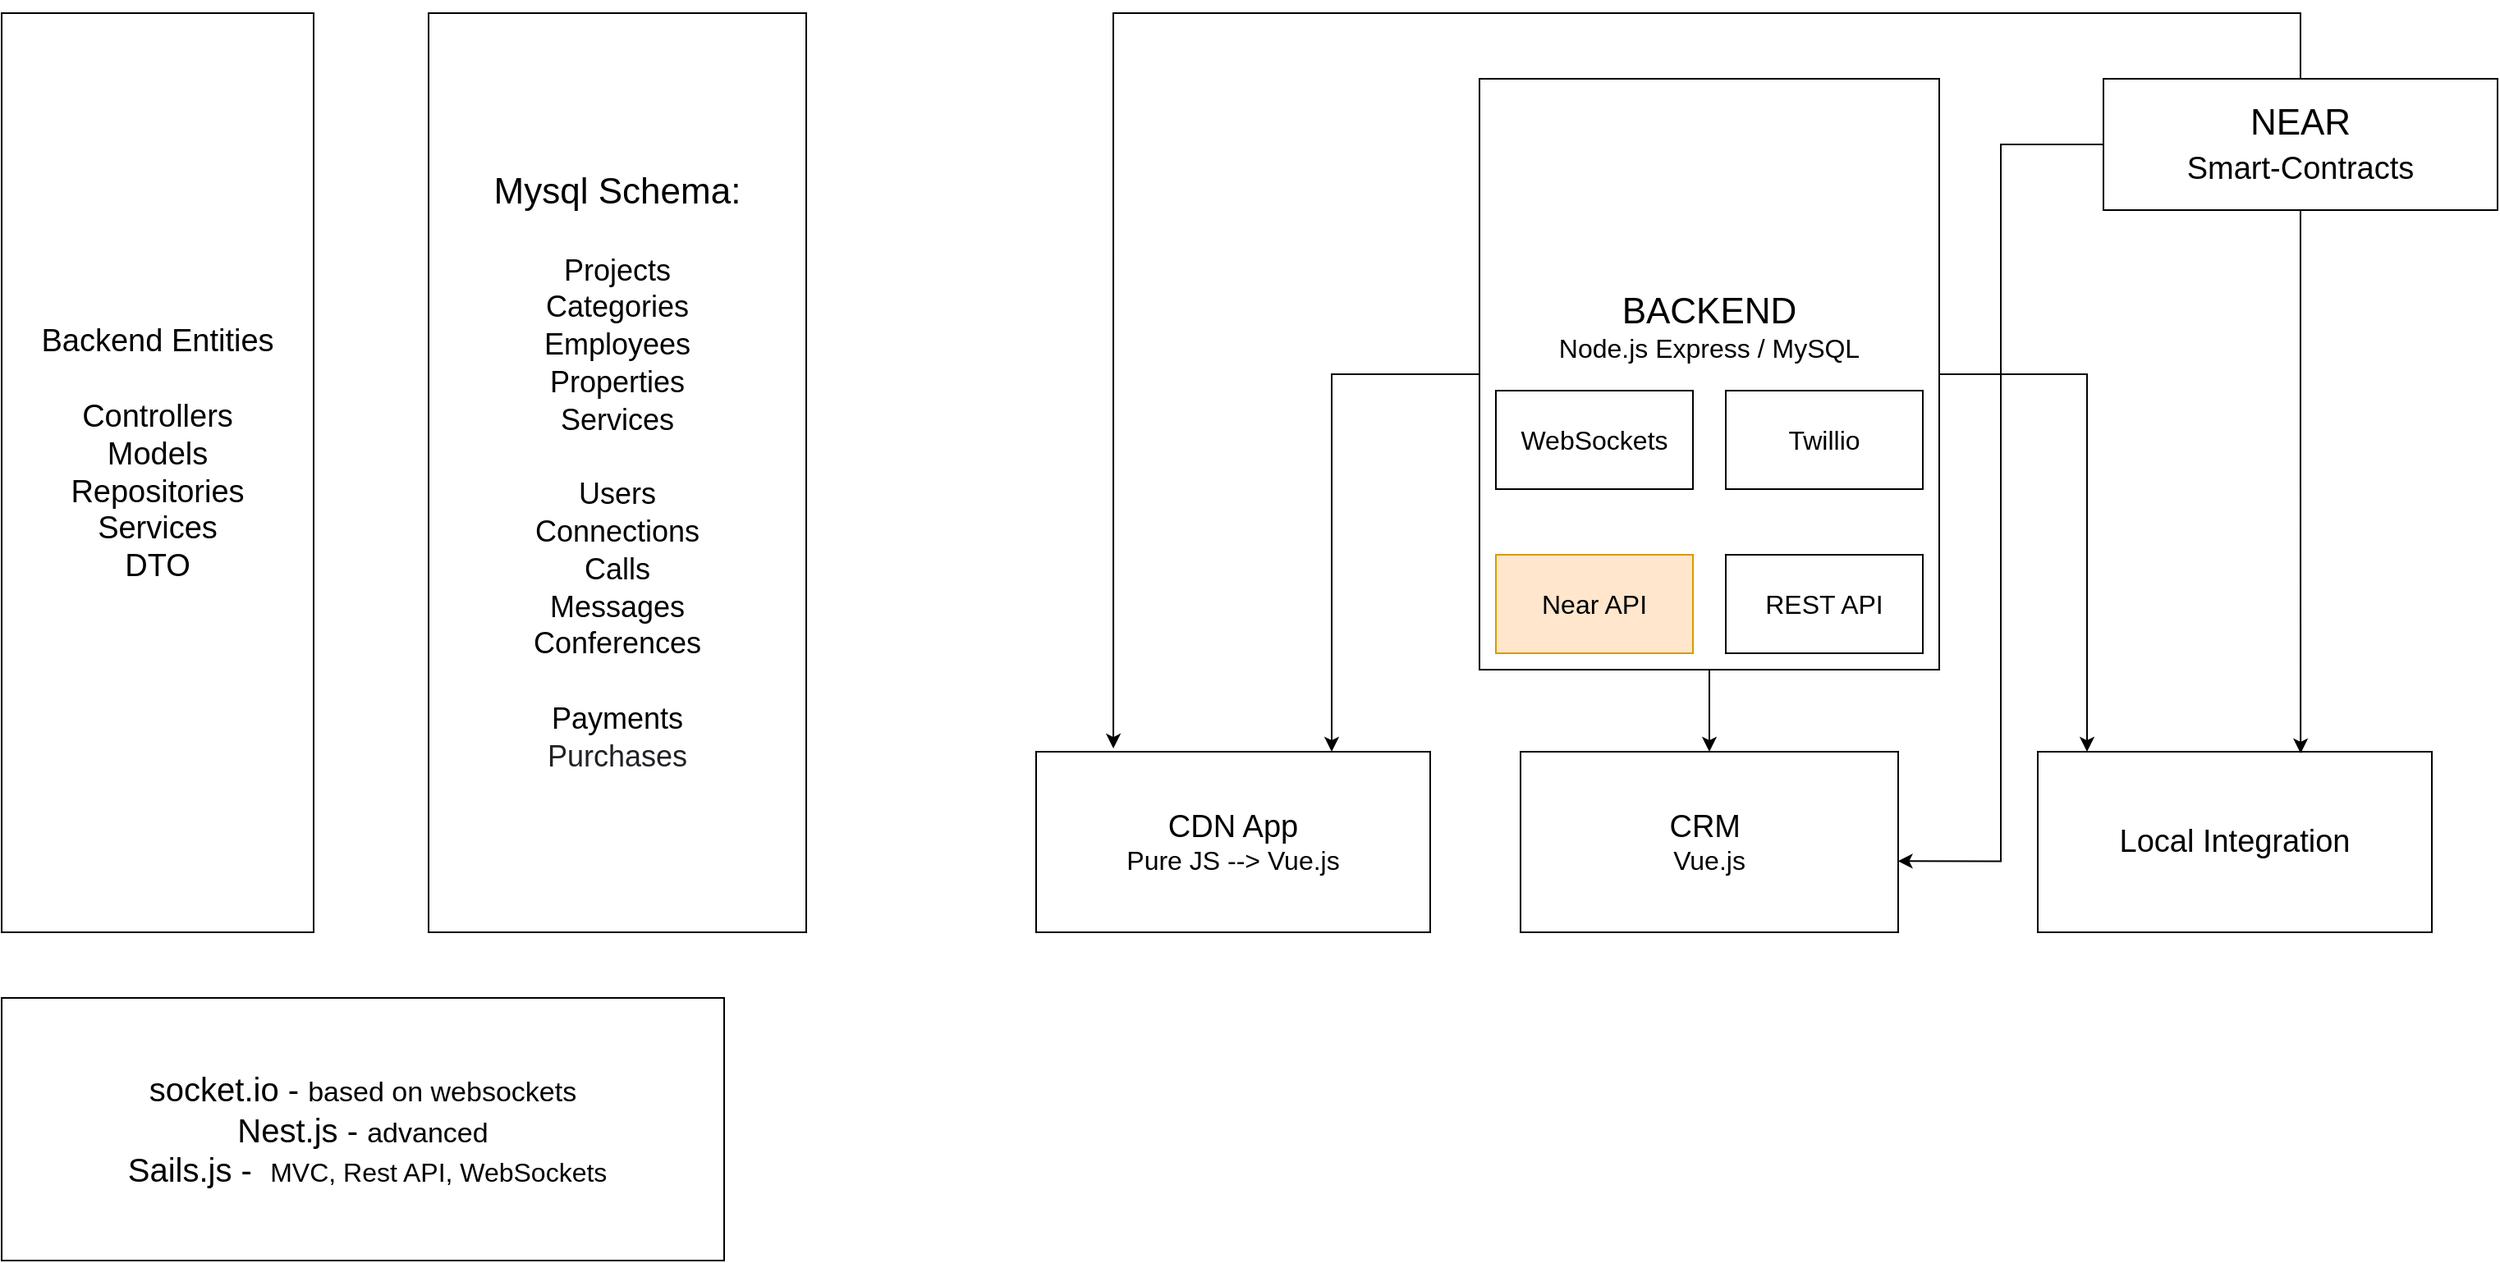 <mxfile version="20.5.3" type="github">
  <diagram id="Tez5qsD9d1kk88AbKUiM" name="Страница 1">
    <mxGraphModel dx="1940" dy="760" grid="1" gridSize="10" guides="1" tooltips="1" connect="1" arrows="1" fold="1" page="1" pageScale="1" pageWidth="827" pageHeight="1169" math="0" shadow="0">
      <root>
        <mxCell id="0" />
        <mxCell id="1" parent="0" />
        <mxCell id="tWPgpHmCEdw0edPjmDw7-9" value="" style="edgeStyle=orthogonalEdgeStyle;rounded=0;orthogonalLoop=1;jettySize=auto;html=1;fontSize=16;" parent="1" source="tWPgpHmCEdw0edPjmDw7-1" target="tWPgpHmCEdw0edPjmDw7-8" edge="1">
          <mxGeometry relative="1" as="geometry" />
        </mxCell>
        <mxCell id="tWPgpHmCEdw0edPjmDw7-16" value="" style="edgeStyle=orthogonalEdgeStyle;rounded=0;orthogonalLoop=1;jettySize=auto;html=1;fontSize=16;" parent="1" source="tWPgpHmCEdw0edPjmDw7-1" target="tWPgpHmCEdw0edPjmDw7-15" edge="1">
          <mxGeometry relative="1" as="geometry">
            <Array as="points">
              <mxPoint x="550" y="260" />
            </Array>
          </mxGeometry>
        </mxCell>
        <mxCell id="tWPgpHmCEdw0edPjmDw7-52" style="edgeStyle=orthogonalEdgeStyle;rounded=0;orthogonalLoop=1;jettySize=auto;html=1;exitX=1;exitY=0.5;exitDx=0;exitDy=0;entryX=0.75;entryY=0;entryDx=0;entryDy=0;fontSize=19;" parent="1" source="tWPgpHmCEdw0edPjmDw7-1" target="tWPgpHmCEdw0edPjmDw7-10" edge="1">
          <mxGeometry relative="1" as="geometry" />
        </mxCell>
        <mxCell id="tWPgpHmCEdw0edPjmDw7-1" value="&lt;font style=&quot;font-size: 22px;&quot;&gt;BACKEND&lt;br&gt;&lt;/font&gt;&lt;font style=&quot;font-size: 16px;&quot;&gt;Node.js Express / MySQL&lt;br&gt;&lt;br&gt;&lt;br&gt;&lt;br&gt;&lt;/font&gt;" style="rounded=0;whiteSpace=wrap;html=1;direction=west;" parent="1" vertex="1">
          <mxGeometry x="180" y="80" width="280" height="360" as="geometry" />
        </mxCell>
        <mxCell id="tWPgpHmCEdw0edPjmDw7-2" value="&lt;font style=&quot;font-size: 16px;&quot;&gt;WebSockets&lt;/font&gt;" style="rounded=0;whiteSpace=wrap;html=1;fontSize=19;" parent="1" vertex="1">
          <mxGeometry x="190" y="270" width="120" height="60" as="geometry" />
        </mxCell>
        <mxCell id="tWPgpHmCEdw0edPjmDw7-3" value="&lt;font style=&quot;font-size: 16px;&quot;&gt;Twillio&lt;/font&gt;" style="rounded=0;whiteSpace=wrap;html=1;fontSize=19;" parent="1" vertex="1">
          <mxGeometry x="330" y="270" width="120" height="60" as="geometry" />
        </mxCell>
        <mxCell id="tWPgpHmCEdw0edPjmDw7-4" value="&lt;font style=&quot;font-size: 16px;&quot;&gt;Near API&lt;/font&gt;" style="rounded=0;whiteSpace=wrap;html=1;fontSize=19;fillColor=#ffe6cc;strokeColor=#d79b00;" parent="1" vertex="1">
          <mxGeometry x="190" y="370" width="120" height="60" as="geometry" />
        </mxCell>
        <mxCell id="tWPgpHmCEdw0edPjmDw7-5" value="&lt;font style=&quot;font-size: 16px;&quot;&gt;REST API&lt;/font&gt;" style="rounded=0;whiteSpace=wrap;html=1;fontSize=19;" parent="1" vertex="1">
          <mxGeometry x="330" y="370" width="120" height="60" as="geometry" />
        </mxCell>
        <mxCell id="tWPgpHmCEdw0edPjmDw7-8" value="&lt;font style=&quot;&quot;&gt;&lt;span style=&quot;font-size: 19px;&quot;&gt;CRM&amp;nbsp;&lt;/span&gt;&lt;br&gt;&lt;font style=&quot;font-size: 16px;&quot;&gt;Vue.js&lt;/font&gt;&lt;br&gt;&lt;/font&gt;" style="rounded=0;whiteSpace=wrap;html=1;" parent="1" vertex="1">
          <mxGeometry x="205" y="490" width="230" height="110" as="geometry" />
        </mxCell>
        <mxCell id="tWPgpHmCEdw0edPjmDw7-10" value="&lt;font style=&quot;&quot;&gt;&lt;span style=&quot;font-size: 19px;&quot;&gt;CDN App&lt;/span&gt;&lt;br&gt;&lt;font style=&quot;font-size: 16px;&quot;&gt;Pure JS --&amp;gt; Vue.js&lt;/font&gt;&lt;br&gt;&lt;/font&gt;" style="rounded=0;whiteSpace=wrap;html=1;fontSize=16;" parent="1" vertex="1">
          <mxGeometry x="-90" y="490" width="240" height="110" as="geometry" />
        </mxCell>
        <mxCell id="tWPgpHmCEdw0edPjmDw7-15" value="&lt;font style=&quot;font-size: 19px;&quot;&gt;Local Integration&lt;/font&gt;" style="whiteSpace=wrap;html=1;rounded=0;" parent="1" vertex="1">
          <mxGeometry x="520" y="490" width="240" height="110" as="geometry" />
        </mxCell>
        <mxCell id="tWPgpHmCEdw0edPjmDw7-20" style="edgeStyle=orthogonalEdgeStyle;rounded=0;orthogonalLoop=1;jettySize=auto;html=1;entryX=0.196;entryY=-0.018;entryDx=0;entryDy=0;entryPerimeter=0;fontSize=19;" parent="1" source="tWPgpHmCEdw0edPjmDw7-17" target="tWPgpHmCEdw0edPjmDw7-10" edge="1">
          <mxGeometry relative="1" as="geometry">
            <Array as="points">
              <mxPoint x="680" y="40" />
              <mxPoint x="-43" y="40" />
            </Array>
          </mxGeometry>
        </mxCell>
        <mxCell id="tWPgpHmCEdw0edPjmDw7-22" style="edgeStyle=orthogonalEdgeStyle;rounded=0;orthogonalLoop=1;jettySize=auto;html=1;entryX=0.667;entryY=0.009;entryDx=0;entryDy=0;entryPerimeter=0;fontSize=19;" parent="1" source="tWPgpHmCEdw0edPjmDw7-17" target="tWPgpHmCEdw0edPjmDw7-15" edge="1">
          <mxGeometry relative="1" as="geometry" />
        </mxCell>
        <mxCell id="tWPgpHmCEdw0edPjmDw7-53" style="edgeStyle=orthogonalEdgeStyle;rounded=0;orthogonalLoop=1;jettySize=auto;html=1;exitX=0;exitY=0.5;exitDx=0;exitDy=0;entryX=0.999;entryY=0.606;entryDx=0;entryDy=0;entryPerimeter=0;fontSize=19;" parent="1" source="tWPgpHmCEdw0edPjmDw7-17" target="tWPgpHmCEdw0edPjmDw7-8" edge="1">
          <mxGeometry relative="1" as="geometry" />
        </mxCell>
        <mxCell id="tWPgpHmCEdw0edPjmDw7-17" value="NEAR &lt;br&gt;&lt;font style=&quot;font-size: 19px;&quot;&gt;Smart-Contracts&lt;/font&gt;" style="rounded=0;whiteSpace=wrap;html=1;fontSize=22;" parent="1" vertex="1">
          <mxGeometry x="560" y="80" width="240" height="80" as="geometry" />
        </mxCell>
        <mxCell id="tWPgpHmCEdw0edPjmDw7-57" value="&lt;font style=&quot;font-size: 22px;&quot;&gt;Mysql Schema:&lt;br&gt;&lt;/font&gt;&lt;br&gt;&lt;font style=&quot;&quot;&gt;&lt;font style=&quot;font-size: 18px;&quot;&gt;Projects&lt;br&gt;Categories&lt;br&gt;Employees&lt;br&gt;&lt;/font&gt;&lt;span style=&quot;font-size: 18px;&quot;&gt;Properties&lt;/span&gt;&lt;br&gt;&lt;span style=&quot;font-size: 18px;&quot;&gt;Services&lt;/span&gt;&lt;br&gt;&lt;br&gt;&lt;span style=&quot;font-size: 18px;&quot;&gt;Users&lt;/span&gt;&lt;br&gt;&lt;span style=&quot;font-size: 18px;&quot;&gt;Connections&lt;/span&gt;&lt;br&gt;&lt;span style=&quot;font-size: 18px;&quot;&gt;Calls&lt;/span&gt;&lt;br&gt;&lt;span style=&quot;font-size: 18px;&quot;&gt;Messages&lt;/span&gt;&lt;br&gt;&lt;span style=&quot;font-size: 18px;&quot;&gt;Conferences&lt;/span&gt;&lt;br&gt;&lt;br&gt;&lt;span style=&quot;font-size: 18px;&quot;&gt;Payments&lt;br&gt;&lt;/span&gt;&lt;span style=&quot;color: rgb(32, 33, 36); font-family: inherit; background-color: initial;&quot;&gt;&lt;font style=&quot;font-size: 18px;&quot;&gt;Purchases&lt;/font&gt;&lt;/span&gt;&lt;span style=&quot;font-size: 18px;&quot;&gt;&lt;br&gt;&lt;/span&gt;&lt;/font&gt;" style="rounded=0;whiteSpace=wrap;html=1;fontSize=19;align=center;" parent="1" vertex="1">
          <mxGeometry x="-460" y="40" width="230" height="560" as="geometry" />
        </mxCell>
        <mxCell id="ykfIVRoKWZKX3Xfobt4d-1" value="&lt;font style=&quot;font-size: 19px;&quot;&gt;Backend Entities&lt;br&gt;&lt;br&gt;Controllers&lt;br&gt;Models&lt;br&gt;Repositories&lt;br&gt;Services&lt;br&gt;DTO&lt;br&gt;&lt;br&gt;&lt;/font&gt;" style="rounded=0;whiteSpace=wrap;html=1;" vertex="1" parent="1">
          <mxGeometry x="-720" y="40" width="190" height="560" as="geometry" />
        </mxCell>
        <mxCell id="ykfIVRoKWZKX3Xfobt4d-3" value="socket.io - &lt;font style=&quot;font-size: 17px;&quot;&gt;based on websockets&lt;/font&gt;&lt;br&gt;Nest.js - &lt;font style=&quot;font-size: 17px;&quot;&gt;advanced&lt;/font&gt;&lt;br&gt;&amp;nbsp;Sails.js -&amp;nbsp; &lt;font style=&quot;font-size: 16px;&quot;&gt;MVC, Rest API, WebSockets&lt;/font&gt;" style="rounded=0;whiteSpace=wrap;html=1;labelBackgroundColor=#FFFFFF;fontSize=20;" vertex="1" parent="1">
          <mxGeometry x="-720" y="640" width="440" height="160" as="geometry" />
        </mxCell>
      </root>
    </mxGraphModel>
  </diagram>
</mxfile>
